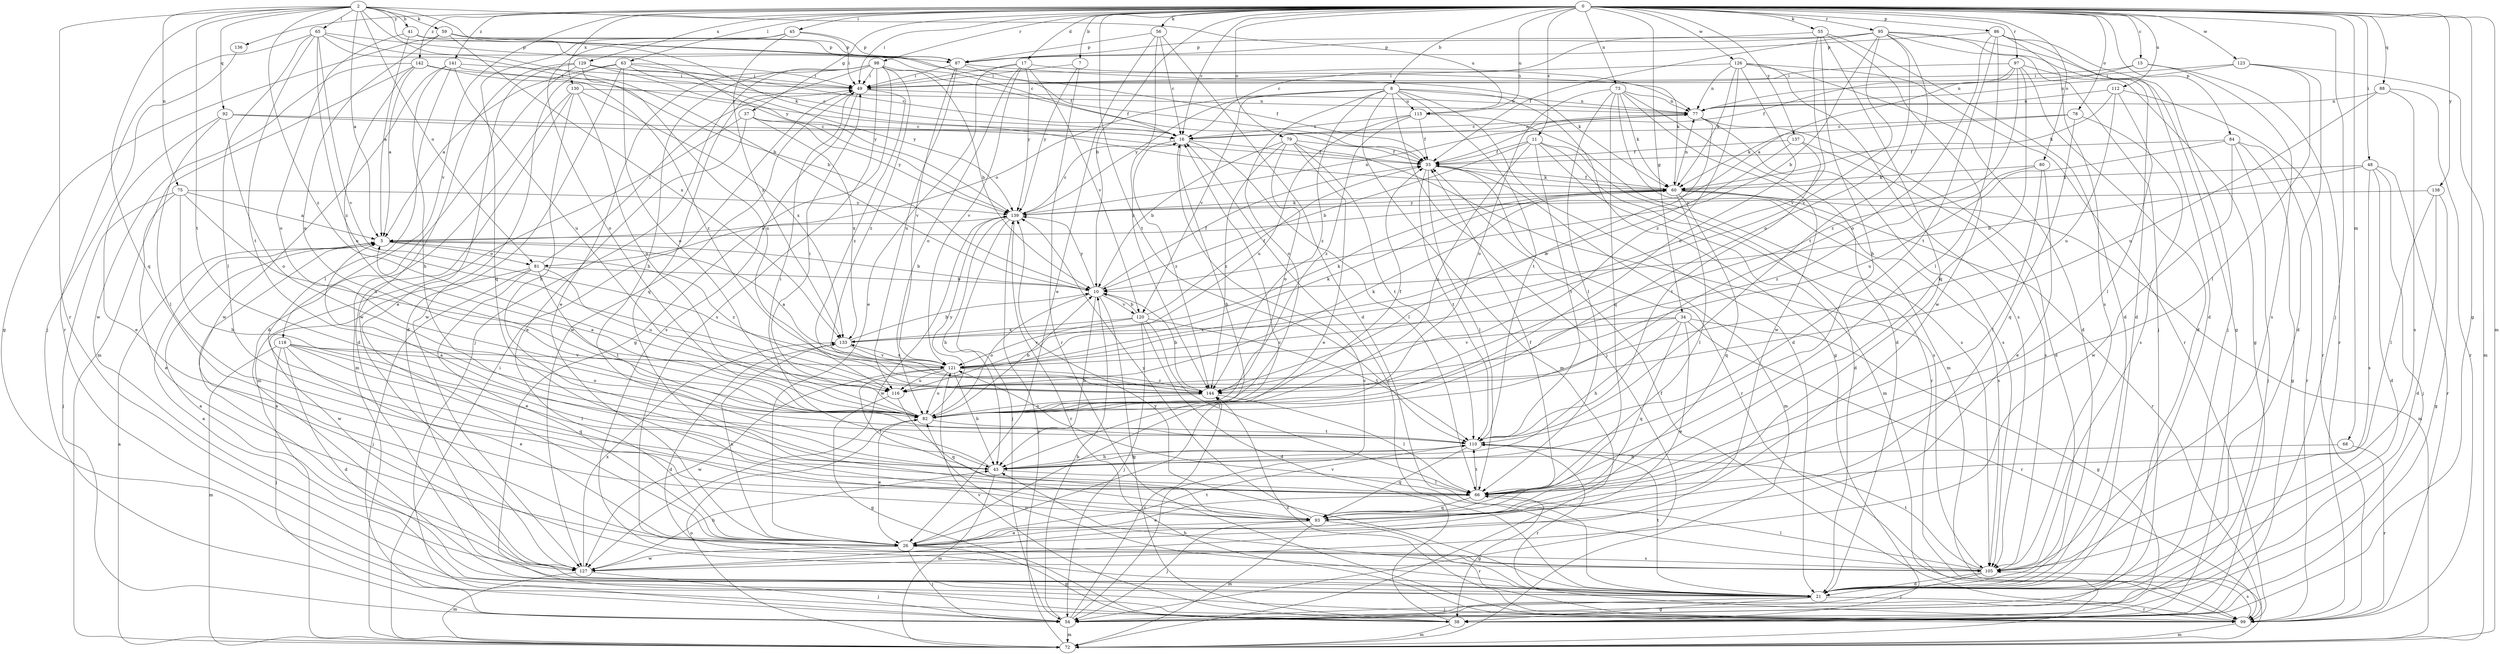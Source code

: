 strict digraph  {
0;
2;
5;
7;
8;
10;
11;
15;
16;
17;
21;
26;
33;
34;
37;
38;
41;
43;
45;
48;
49;
54;
55;
56;
59;
60;
63;
65;
66;
68;
72;
73;
75;
77;
78;
79;
80;
81;
82;
84;
86;
87;
88;
92;
93;
95;
97;
98;
99;
105;
110;
112;
115;
116;
118;
120;
121;
123;
126;
127;
129;
130;
133;
136;
137;
138;
139;
141;
142;
144;
0 -> 7  [label=b];
0 -> 8  [label=b];
0 -> 10  [label=b];
0 -> 11  [label=c];
0 -> 15  [label=c];
0 -> 16  [label=c];
0 -> 17  [label=d];
0 -> 34  [label=g];
0 -> 37  [label=g];
0 -> 38  [label=g];
0 -> 45  [label=i];
0 -> 48  [label=i];
0 -> 49  [label=i];
0 -> 54  [label=j];
0 -> 55  [label=k];
0 -> 56  [label=k];
0 -> 63  [label=l];
0 -> 68  [label=m];
0 -> 72  [label=m];
0 -> 73  [label=n];
0 -> 78  [label=o];
0 -> 79  [label=o];
0 -> 80  [label=o];
0 -> 84  [label=p];
0 -> 86  [label=p];
0 -> 88  [label=q];
0 -> 95  [label=r];
0 -> 97  [label=r];
0 -> 98  [label=r];
0 -> 110  [label=t];
0 -> 112  [label=u];
0 -> 115  [label=u];
0 -> 118  [label=v];
0 -> 123  [label=w];
0 -> 126  [label=w];
0 -> 129  [label=x];
0 -> 130  [label=x];
0 -> 136  [label=y];
0 -> 137  [label=y];
0 -> 138  [label=y];
0 -> 141  [label=z];
0 -> 142  [label=z];
2 -> 5  [label=a];
2 -> 10  [label=b];
2 -> 41  [label=h];
2 -> 59  [label=k];
2 -> 60  [label=k];
2 -> 65  [label=l];
2 -> 75  [label=n];
2 -> 81  [label=o];
2 -> 92  [label=q];
2 -> 93  [label=q];
2 -> 99  [label=r];
2 -> 110  [label=t];
2 -> 115  [label=u];
2 -> 139  [label=y];
2 -> 144  [label=z];
5 -> 10  [label=b];
5 -> 81  [label=o];
5 -> 144  [label=z];
7 -> 49  [label=i];
7 -> 99  [label=r];
7 -> 139  [label=y];
8 -> 21  [label=d];
8 -> 38  [label=g];
8 -> 54  [label=j];
8 -> 72  [label=m];
8 -> 77  [label=n];
8 -> 81  [label=o];
8 -> 82  [label=o];
8 -> 110  [label=t];
8 -> 115  [label=u];
8 -> 120  [label=v];
8 -> 139  [label=y];
8 -> 144  [label=z];
10 -> 33  [label=f];
10 -> 38  [label=g];
10 -> 43  [label=h];
10 -> 82  [label=o];
10 -> 120  [label=v];
10 -> 139  [label=y];
11 -> 10  [label=b];
11 -> 21  [label=d];
11 -> 33  [label=f];
11 -> 72  [label=m];
11 -> 82  [label=o];
11 -> 99  [label=r];
11 -> 110  [label=t];
15 -> 49  [label=i];
15 -> 77  [label=n];
15 -> 99  [label=r];
15 -> 105  [label=s];
16 -> 33  [label=f];
16 -> 43  [label=h];
16 -> 66  [label=l];
16 -> 77  [label=n];
16 -> 144  [label=z];
17 -> 26  [label=e];
17 -> 49  [label=i];
17 -> 60  [label=k];
17 -> 82  [label=o];
17 -> 120  [label=v];
17 -> 121  [label=v];
17 -> 139  [label=y];
21 -> 5  [label=a];
21 -> 38  [label=g];
21 -> 43  [label=h];
21 -> 54  [label=j];
21 -> 82  [label=o];
21 -> 99  [label=r];
21 -> 110  [label=t];
21 -> 139  [label=y];
26 -> 16  [label=c];
26 -> 38  [label=g];
26 -> 54  [label=j];
26 -> 105  [label=s];
26 -> 110  [label=t];
26 -> 127  [label=w];
26 -> 133  [label=x];
33 -> 60  [label=k];
33 -> 66  [label=l];
33 -> 72  [label=m];
33 -> 99  [label=r];
33 -> 110  [label=t];
34 -> 26  [label=e];
34 -> 38  [label=g];
34 -> 43  [label=h];
34 -> 93  [label=q];
34 -> 99  [label=r];
34 -> 121  [label=v];
34 -> 133  [label=x];
37 -> 16  [label=c];
37 -> 26  [label=e];
37 -> 72  [label=m];
37 -> 133  [label=x];
37 -> 139  [label=y];
38 -> 16  [label=c];
38 -> 72  [label=m];
38 -> 121  [label=v];
41 -> 5  [label=a];
41 -> 77  [label=n];
41 -> 82  [label=o];
41 -> 87  [label=p];
43 -> 5  [label=a];
43 -> 49  [label=i];
43 -> 66  [label=l];
43 -> 72  [label=m];
43 -> 110  [label=t];
45 -> 49  [label=i];
45 -> 82  [label=o];
45 -> 87  [label=p];
45 -> 93  [label=q];
45 -> 133  [label=x];
48 -> 10  [label=b];
48 -> 21  [label=d];
48 -> 54  [label=j];
48 -> 60  [label=k];
48 -> 99  [label=r];
48 -> 105  [label=s];
49 -> 77  [label=n];
49 -> 105  [label=s];
49 -> 127  [label=w];
49 -> 144  [label=z];
54 -> 10  [label=b];
54 -> 16  [label=c];
54 -> 72  [label=m];
54 -> 144  [label=z];
55 -> 21  [label=d];
55 -> 43  [label=h];
55 -> 87  [label=p];
55 -> 93  [label=q];
55 -> 121  [label=v];
55 -> 127  [label=w];
56 -> 16  [label=c];
56 -> 21  [label=d];
56 -> 26  [label=e];
56 -> 87  [label=p];
56 -> 144  [label=z];
59 -> 33  [label=f];
59 -> 38  [label=g];
59 -> 82  [label=o];
59 -> 87  [label=p];
59 -> 133  [label=x];
60 -> 33  [label=f];
60 -> 66  [label=l];
60 -> 72  [label=m];
60 -> 77  [label=n];
60 -> 93  [label=q];
60 -> 99  [label=r];
60 -> 105  [label=s];
60 -> 139  [label=y];
63 -> 5  [label=a];
63 -> 16  [label=c];
63 -> 21  [label=d];
63 -> 49  [label=i];
63 -> 82  [label=o];
63 -> 127  [label=w];
63 -> 139  [label=y];
65 -> 10  [label=b];
65 -> 16  [label=c];
65 -> 66  [label=l];
65 -> 87  [label=p];
65 -> 99  [label=r];
65 -> 110  [label=t];
65 -> 121  [label=v];
65 -> 144  [label=z];
66 -> 26  [label=e];
66 -> 38  [label=g];
66 -> 93  [label=q];
66 -> 110  [label=t];
68 -> 43  [label=h];
68 -> 99  [label=r];
72 -> 5  [label=a];
72 -> 49  [label=i];
72 -> 82  [label=o];
72 -> 139  [label=y];
73 -> 21  [label=d];
73 -> 60  [label=k];
73 -> 66  [label=l];
73 -> 72  [label=m];
73 -> 77  [label=n];
73 -> 82  [label=o];
73 -> 93  [label=q];
73 -> 127  [label=w];
75 -> 5  [label=a];
75 -> 26  [label=e];
75 -> 43  [label=h];
75 -> 54  [label=j];
75 -> 116  [label=u];
75 -> 139  [label=y];
77 -> 16  [label=c];
77 -> 21  [label=d];
77 -> 105  [label=s];
77 -> 144  [label=z];
78 -> 16  [label=c];
78 -> 60  [label=k];
78 -> 93  [label=q];
78 -> 105  [label=s];
79 -> 10  [label=b];
79 -> 26  [label=e];
79 -> 33  [label=f];
79 -> 82  [label=o];
79 -> 105  [label=s];
79 -> 110  [label=t];
79 -> 144  [label=z];
80 -> 26  [label=e];
80 -> 60  [label=k];
80 -> 66  [label=l];
80 -> 144  [label=z];
81 -> 10  [label=b];
81 -> 26  [label=e];
81 -> 49  [label=i];
81 -> 54  [label=j];
81 -> 110  [label=t];
81 -> 116  [label=u];
81 -> 127  [label=w];
82 -> 5  [label=a];
82 -> 10  [label=b];
82 -> 26  [label=e];
82 -> 33  [label=f];
82 -> 49  [label=i];
82 -> 110  [label=t];
82 -> 139  [label=y];
84 -> 33  [label=f];
84 -> 38  [label=g];
84 -> 54  [label=j];
84 -> 99  [label=r];
84 -> 116  [label=u];
84 -> 127  [label=w];
86 -> 21  [label=d];
86 -> 54  [label=j];
86 -> 66  [label=l];
86 -> 82  [label=o];
86 -> 87  [label=p];
86 -> 105  [label=s];
86 -> 110  [label=t];
87 -> 33  [label=f];
87 -> 49  [label=i];
87 -> 60  [label=k];
87 -> 116  [label=u];
87 -> 121  [label=v];
88 -> 77  [label=n];
88 -> 99  [label=r];
88 -> 105  [label=s];
88 -> 116  [label=u];
92 -> 16  [label=c];
92 -> 26  [label=e];
92 -> 33  [label=f];
92 -> 66  [label=l];
92 -> 82  [label=o];
93 -> 26  [label=e];
93 -> 33  [label=f];
93 -> 54  [label=j];
93 -> 72  [label=m];
93 -> 99  [label=r];
93 -> 139  [label=y];
95 -> 10  [label=b];
95 -> 16  [label=c];
95 -> 21  [label=d];
95 -> 33  [label=f];
95 -> 38  [label=g];
95 -> 54  [label=j];
95 -> 82  [label=o];
95 -> 87  [label=p];
95 -> 110  [label=t];
95 -> 121  [label=v];
97 -> 5  [label=a];
97 -> 21  [label=d];
97 -> 33  [label=f];
97 -> 38  [label=g];
97 -> 49  [label=i];
97 -> 66  [label=l];
97 -> 144  [label=z];
98 -> 10  [label=b];
98 -> 26  [label=e];
98 -> 33  [label=f];
98 -> 38  [label=g];
98 -> 43  [label=h];
98 -> 49  [label=i];
98 -> 54  [label=j];
98 -> 93  [label=q];
98 -> 105  [label=s];
98 -> 144  [label=z];
99 -> 33  [label=f];
99 -> 72  [label=m];
99 -> 105  [label=s];
99 -> 144  [label=z];
105 -> 5  [label=a];
105 -> 21  [label=d];
105 -> 54  [label=j];
105 -> 66  [label=l];
105 -> 110  [label=t];
105 -> 121  [label=v];
110 -> 43  [label=h];
110 -> 93  [label=q];
110 -> 99  [label=r];
112 -> 60  [label=k];
112 -> 66  [label=l];
112 -> 77  [label=n];
112 -> 99  [label=r];
112 -> 116  [label=u];
115 -> 16  [label=c];
115 -> 33  [label=f];
115 -> 105  [label=s];
115 -> 116  [label=u];
115 -> 144  [label=z];
116 -> 38  [label=g];
116 -> 60  [label=k];
116 -> 93  [label=q];
118 -> 21  [label=d];
118 -> 26  [label=e];
118 -> 54  [label=j];
118 -> 66  [label=l];
118 -> 72  [label=m];
118 -> 82  [label=o];
118 -> 93  [label=q];
118 -> 121  [label=v];
120 -> 10  [label=b];
120 -> 21  [label=d];
120 -> 33  [label=f];
120 -> 54  [label=j];
120 -> 66  [label=l];
120 -> 110  [label=t];
120 -> 121  [label=v];
120 -> 133  [label=x];
121 -> 5  [label=a];
121 -> 43  [label=h];
121 -> 60  [label=k];
121 -> 66  [label=l];
121 -> 82  [label=o];
121 -> 116  [label=u];
121 -> 127  [label=w];
121 -> 133  [label=x];
121 -> 144  [label=z];
123 -> 21  [label=d];
123 -> 49  [label=i];
123 -> 66  [label=l];
123 -> 72  [label=m];
123 -> 77  [label=n];
126 -> 21  [label=d];
126 -> 49  [label=i];
126 -> 60  [label=k];
126 -> 77  [label=n];
126 -> 82  [label=o];
126 -> 99  [label=r];
126 -> 105  [label=s];
126 -> 144  [label=z];
127 -> 5  [label=a];
127 -> 43  [label=h];
127 -> 54  [label=j];
127 -> 72  [label=m];
127 -> 133  [label=x];
129 -> 16  [label=c];
129 -> 21  [label=d];
129 -> 26  [label=e];
129 -> 49  [label=i];
129 -> 116  [label=u];
129 -> 127  [label=w];
129 -> 139  [label=y];
130 -> 21  [label=d];
130 -> 43  [label=h];
130 -> 72  [label=m];
130 -> 77  [label=n];
130 -> 82  [label=o];
130 -> 133  [label=x];
133 -> 10  [label=b];
133 -> 21  [label=d];
133 -> 60  [label=k];
133 -> 121  [label=v];
136 -> 54  [label=j];
137 -> 33  [label=f];
137 -> 105  [label=s];
137 -> 110  [label=t];
137 -> 121  [label=v];
138 -> 21  [label=d];
138 -> 38  [label=g];
138 -> 66  [label=l];
138 -> 139  [label=y];
139 -> 5  [label=a];
139 -> 16  [label=c];
139 -> 43  [label=h];
139 -> 54  [label=j];
139 -> 60  [label=k];
139 -> 77  [label=n];
139 -> 99  [label=r];
139 -> 127  [label=w];
141 -> 43  [label=h];
141 -> 49  [label=i];
141 -> 66  [label=l];
141 -> 116  [label=u];
141 -> 127  [label=w];
141 -> 144  [label=z];
142 -> 5  [label=a];
142 -> 16  [label=c];
142 -> 49  [label=i];
142 -> 72  [label=m];
142 -> 82  [label=o];
142 -> 127  [label=w];
144 -> 10  [label=b];
144 -> 66  [label=l];
144 -> 82  [label=o];
}
